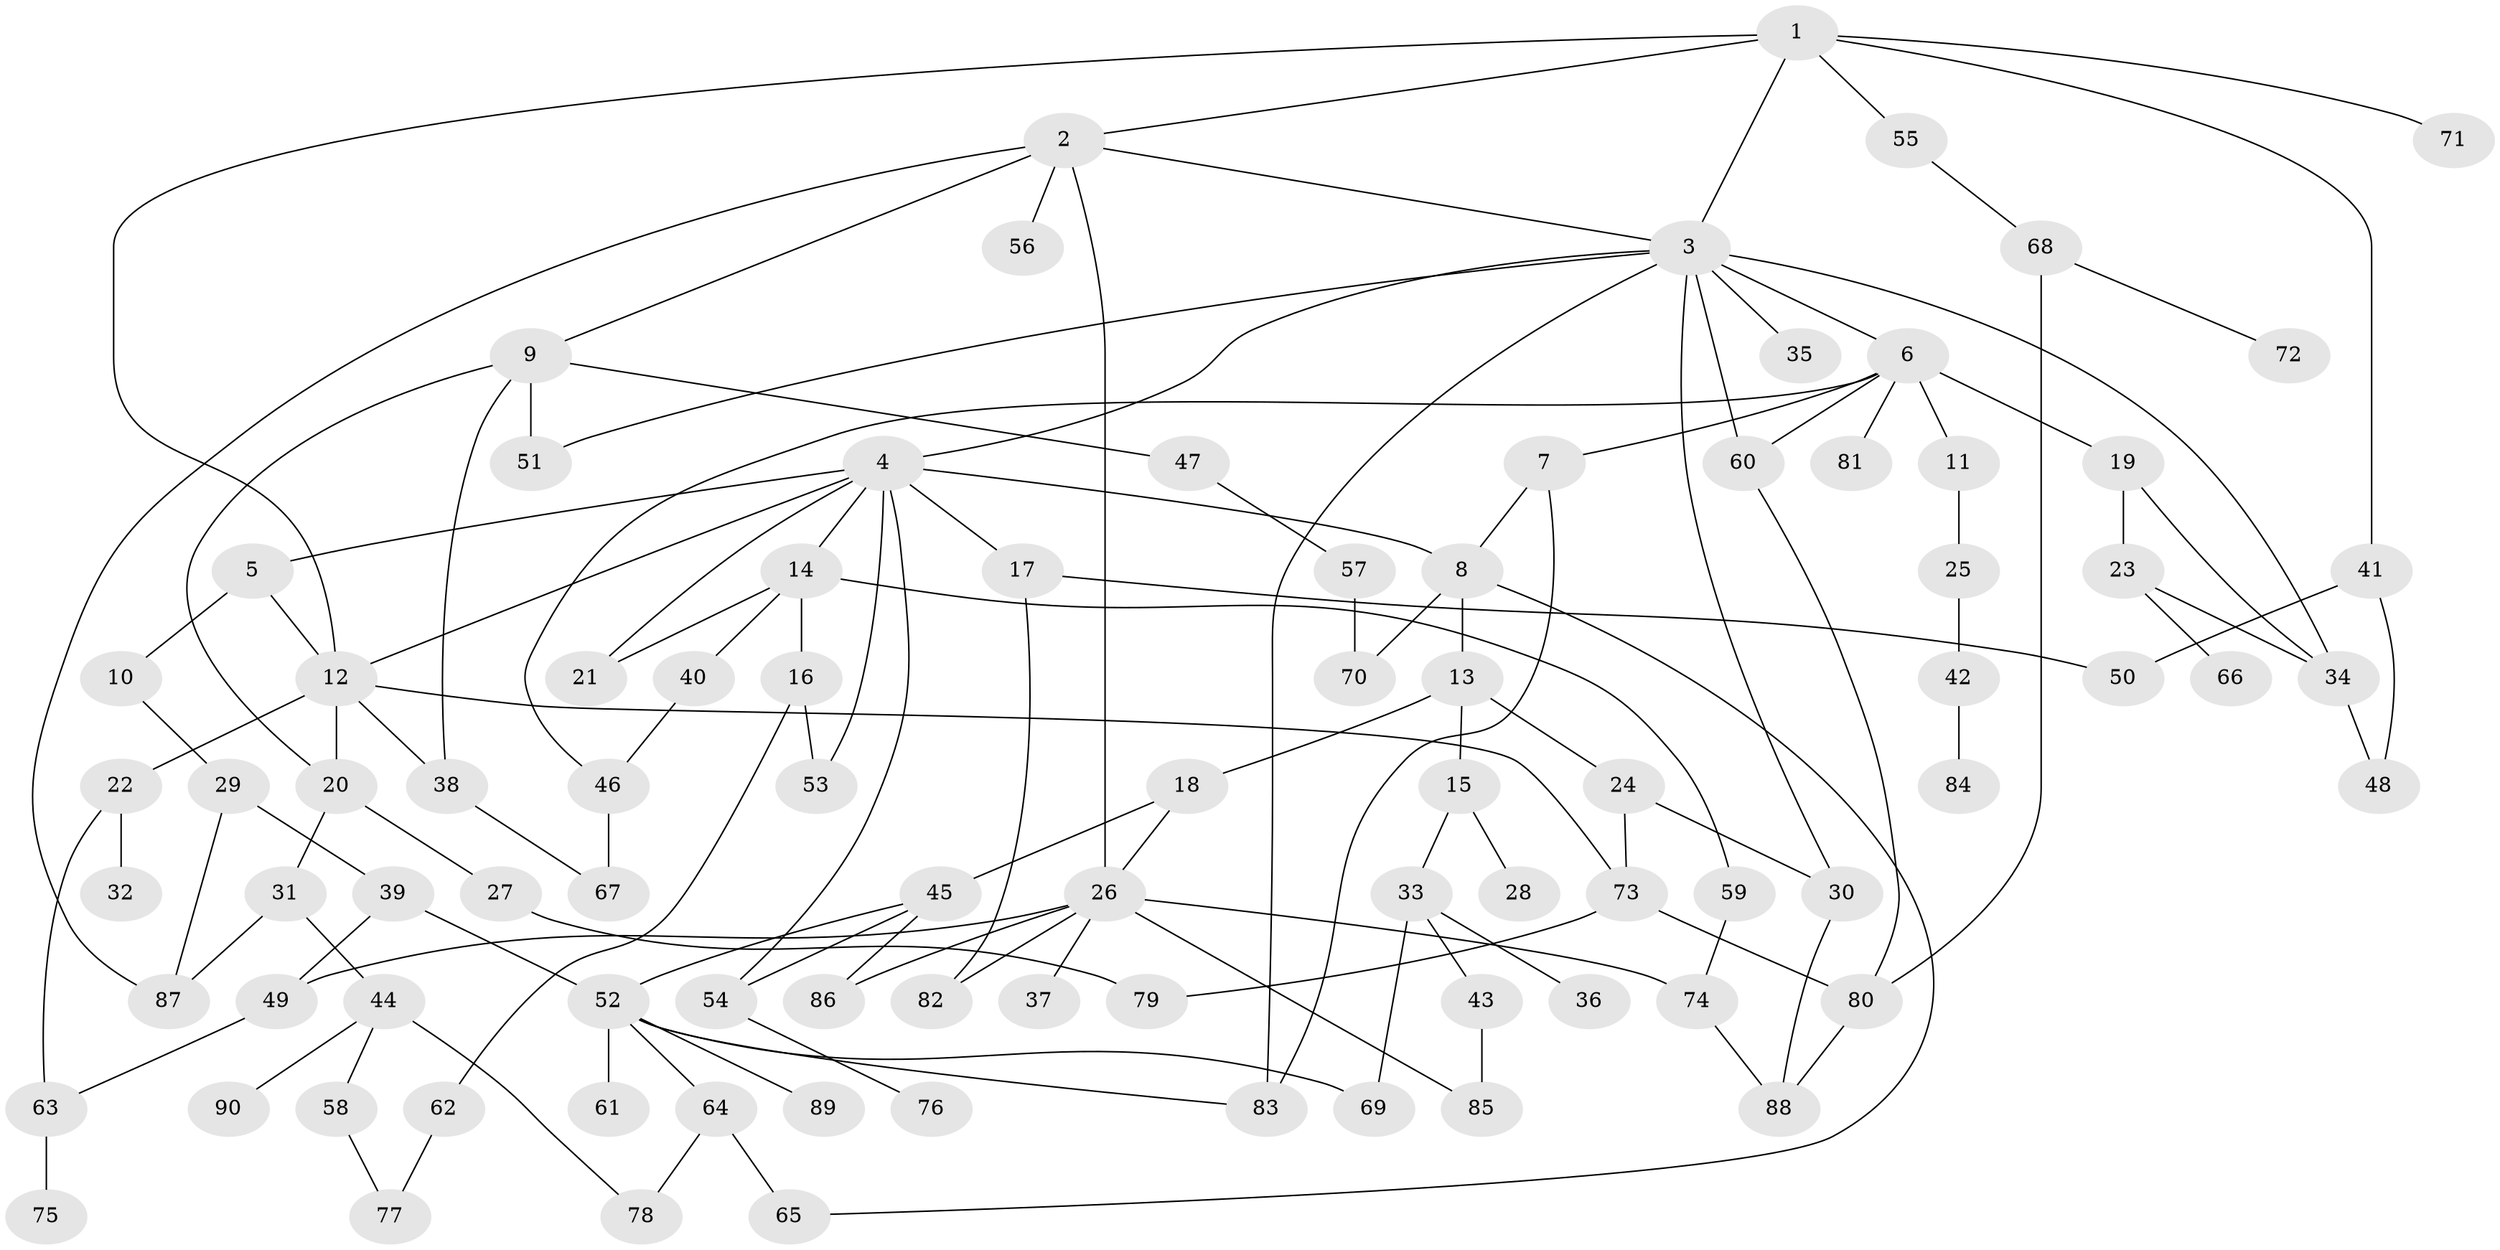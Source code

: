 // Generated by graph-tools (version 1.1) at 2025/49/03/09/25 03:49:15]
// undirected, 90 vertices, 130 edges
graph export_dot {
graph [start="1"]
  node [color=gray90,style=filled];
  1;
  2;
  3;
  4;
  5;
  6;
  7;
  8;
  9;
  10;
  11;
  12;
  13;
  14;
  15;
  16;
  17;
  18;
  19;
  20;
  21;
  22;
  23;
  24;
  25;
  26;
  27;
  28;
  29;
  30;
  31;
  32;
  33;
  34;
  35;
  36;
  37;
  38;
  39;
  40;
  41;
  42;
  43;
  44;
  45;
  46;
  47;
  48;
  49;
  50;
  51;
  52;
  53;
  54;
  55;
  56;
  57;
  58;
  59;
  60;
  61;
  62;
  63;
  64;
  65;
  66;
  67;
  68;
  69;
  70;
  71;
  72;
  73;
  74;
  75;
  76;
  77;
  78;
  79;
  80;
  81;
  82;
  83;
  84;
  85;
  86;
  87;
  88;
  89;
  90;
  1 -- 2;
  1 -- 3;
  1 -- 41;
  1 -- 55;
  1 -- 71;
  1 -- 12;
  2 -- 9;
  2 -- 26;
  2 -- 56;
  2 -- 3;
  2 -- 87;
  3 -- 4;
  3 -- 6;
  3 -- 34;
  3 -- 35;
  3 -- 51;
  3 -- 60;
  3 -- 30;
  3 -- 83;
  4 -- 5;
  4 -- 8;
  4 -- 14;
  4 -- 17;
  4 -- 21;
  4 -- 53;
  4 -- 54;
  4 -- 12;
  5 -- 10;
  5 -- 12;
  6 -- 7;
  6 -- 11;
  6 -- 19;
  6 -- 81;
  6 -- 46;
  6 -- 60;
  7 -- 8;
  7 -- 83;
  8 -- 13;
  8 -- 65;
  8 -- 70;
  9 -- 47;
  9 -- 51;
  9 -- 20;
  9 -- 38;
  10 -- 29;
  11 -- 25;
  12 -- 20;
  12 -- 22;
  12 -- 38;
  12 -- 73;
  13 -- 15;
  13 -- 18;
  13 -- 24;
  14 -- 16;
  14 -- 40;
  14 -- 59;
  14 -- 21;
  15 -- 28;
  15 -- 33;
  16 -- 62;
  16 -- 53;
  17 -- 50;
  17 -- 82;
  18 -- 45;
  18 -- 26;
  19 -- 23;
  19 -- 34;
  20 -- 27;
  20 -- 31;
  22 -- 32;
  22 -- 63;
  23 -- 66;
  23 -- 34;
  24 -- 30;
  24 -- 73;
  25 -- 42;
  26 -- 37;
  26 -- 49;
  26 -- 74;
  26 -- 85;
  26 -- 86;
  26 -- 82;
  27 -- 79;
  29 -- 39;
  29 -- 87;
  30 -- 88;
  31 -- 44;
  31 -- 87;
  33 -- 36;
  33 -- 43;
  33 -- 69;
  34 -- 48;
  38 -- 67;
  39 -- 52;
  39 -- 49;
  40 -- 46;
  41 -- 48;
  41 -- 50;
  42 -- 84;
  43 -- 85;
  44 -- 58;
  44 -- 78;
  44 -- 90;
  45 -- 52;
  45 -- 54;
  45 -- 86;
  46 -- 67;
  47 -- 57;
  49 -- 63;
  52 -- 61;
  52 -- 64;
  52 -- 83;
  52 -- 89;
  52 -- 69;
  54 -- 76;
  55 -- 68;
  57 -- 70;
  58 -- 77;
  59 -- 74;
  60 -- 80;
  62 -- 77;
  63 -- 75;
  64 -- 65;
  64 -- 78;
  68 -- 72;
  68 -- 80;
  73 -- 79;
  73 -- 80;
  74 -- 88;
  80 -- 88;
}
